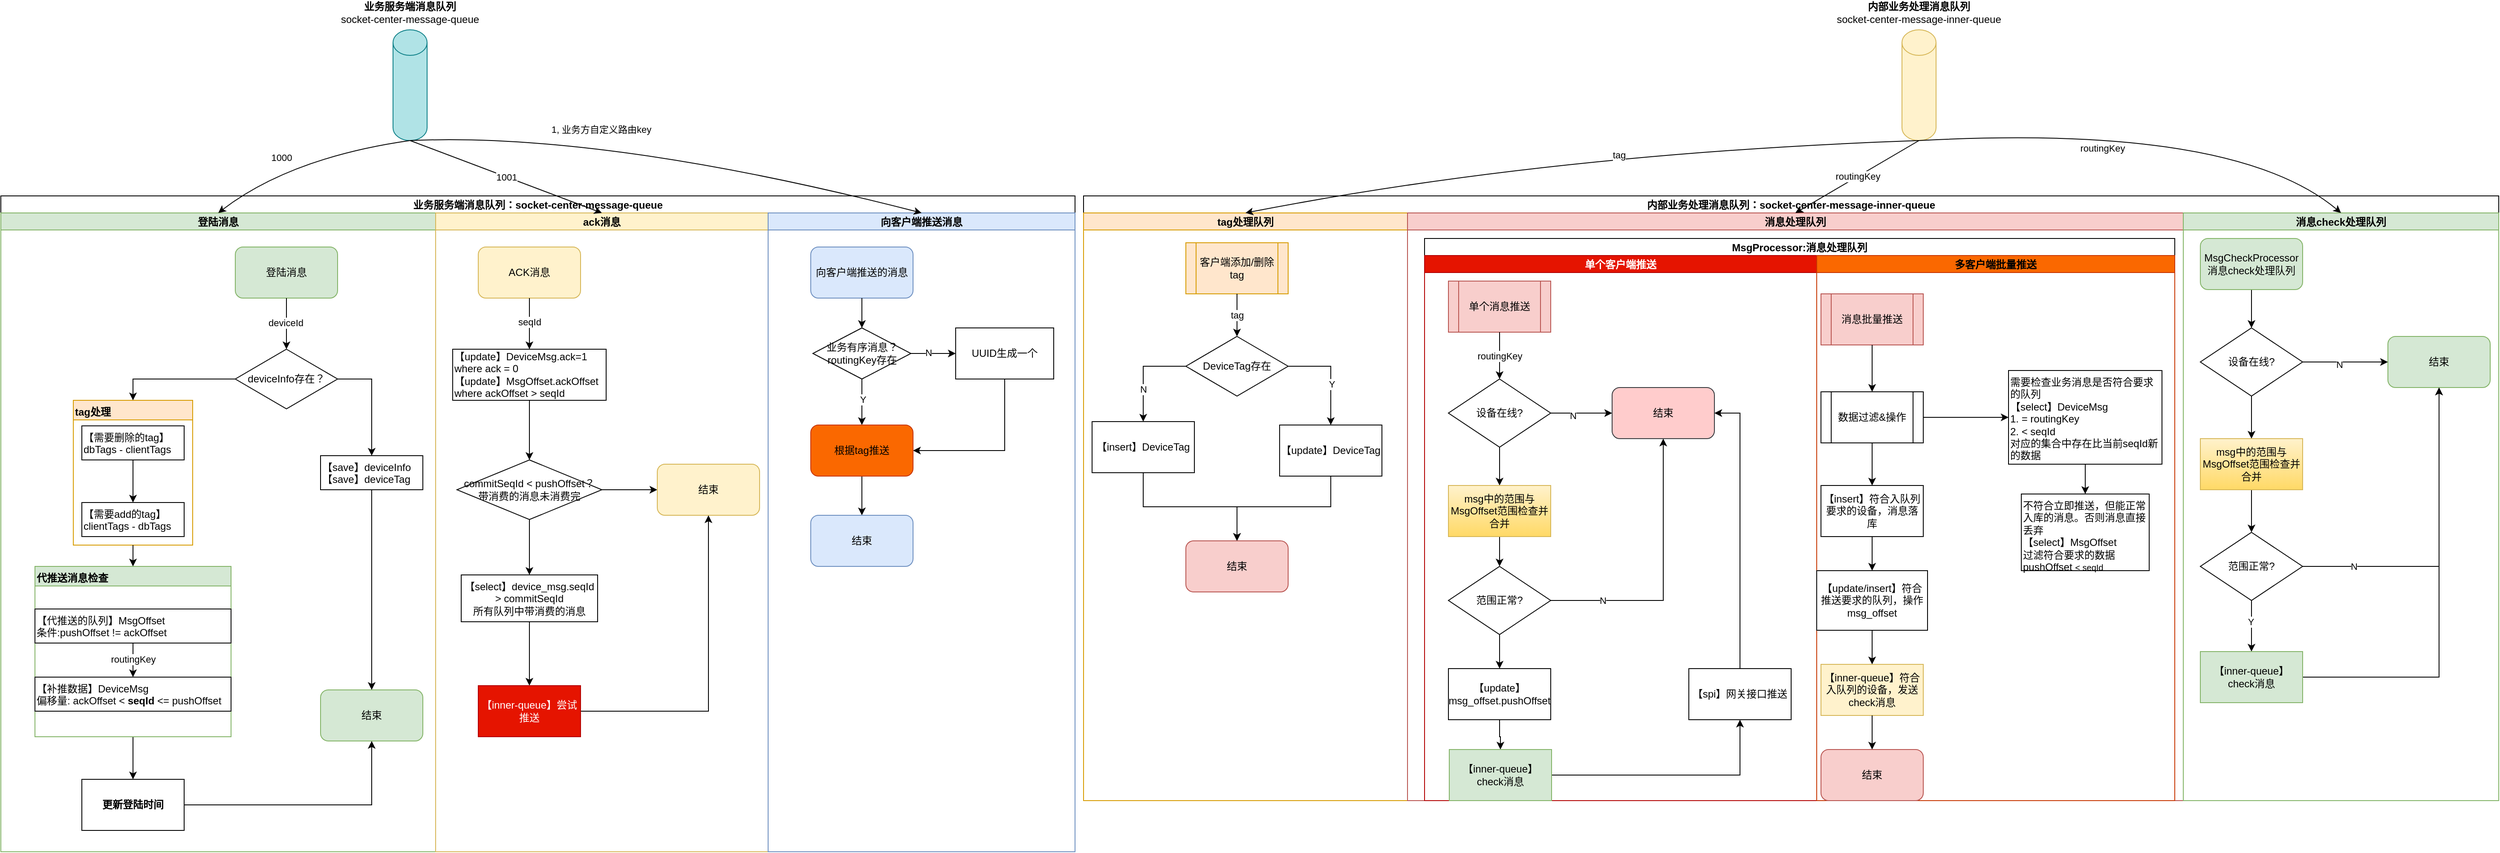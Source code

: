 <mxfile version="14.8.3" type="github">
  <diagram id="7w6xEFenMqmiEfSMvMpZ" name="第 1 页">
    <mxGraphModel dx="1940" dy="662" grid="1" gridSize="10" guides="1" tooltips="1" connect="1" arrows="1" fold="1" page="1" pageScale="1" pageWidth="827" pageHeight="1169" math="0" shadow="0">
      <root>
        <mxCell id="0" />
        <mxCell id="1" parent="0" />
        <mxCell id="EohFfbry857YQSvMEl9U-1" value="" style="shape=cylinder3;whiteSpace=wrap;html=1;boundedLbl=1;backgroundOutline=1;size=15;fillColor=#b0e3e6;strokeColor=#0e8088;" parent="1" vertex="1">
          <mxGeometry x="-360" y="60" width="40" height="130" as="geometry" />
        </mxCell>
        <mxCell id="EohFfbry857YQSvMEl9U-2" value="&lt;b&gt;业务服务端消息队列&lt;/b&gt;&lt;br&gt;socket-center-message-queue" style="text;html=1;strokeColor=none;fillColor=none;align=center;verticalAlign=middle;whiteSpace=wrap;rounded=0;" parent="1" vertex="1">
          <mxGeometry x="-425" y="30" width="170" height="20" as="geometry" />
        </mxCell>
        <mxCell id="EohFfbry857YQSvMEl9U-5" value="" style="shape=cylinder3;whiteSpace=wrap;html=1;boundedLbl=1;backgroundOutline=1;size=15;fillColor=#fff2cc;strokeColor=#d6b656;" parent="1" vertex="1">
          <mxGeometry x="1410" y="60" width="40" height="130" as="geometry" />
        </mxCell>
        <mxCell id="EohFfbry857YQSvMEl9U-6" value="&lt;b&gt;内部业务处理消息队列&lt;/b&gt;&lt;br&gt;socket-center-message-inner-queue" style="text;html=1;strokeColor=none;fillColor=none;align=center;verticalAlign=middle;whiteSpace=wrap;rounded=0;" parent="1" vertex="1">
          <mxGeometry x="1330" y="30" width="200" height="20" as="geometry" />
        </mxCell>
        <mxCell id="EohFfbry857YQSvMEl9U-13" value="业务服务端消息队列：socket-center-message-queue" style="swimlane;childLayout=stackLayout;resizeParent=1;resizeParentMax=0;startSize=20;" parent="1" vertex="1">
          <mxGeometry x="-820" y="255" width="1260" height="770" as="geometry">
            <mxRectangle x="-820" y="255" width="270" height="20" as="alternateBounds" />
          </mxGeometry>
        </mxCell>
        <mxCell id="EohFfbry857YQSvMEl9U-14" value="登陆消息" style="swimlane;startSize=20;fillColor=#d5e8d4;strokeColor=#82b366;" parent="EohFfbry857YQSvMEl9U-13" vertex="1">
          <mxGeometry y="20" width="510" height="750" as="geometry">
            <mxRectangle y="20" width="30" height="850" as="alternateBounds" />
          </mxGeometry>
        </mxCell>
        <mxCell id="EohFfbry857YQSvMEl9U-7" value="登陆消息" style="rounded=1;whiteSpace=wrap;html=1;fillColor=#d5e8d4;strokeColor=#82b366;" parent="EohFfbry857YQSvMEl9U-14" vertex="1">
          <mxGeometry x="275" y="40" width="120" height="60" as="geometry" />
        </mxCell>
        <mxCell id="EohFfbry857YQSvMEl9U-23" value="deviceInfo存在？" style="rhombus;whiteSpace=wrap;html=1;" parent="EohFfbry857YQSvMEl9U-14" vertex="1">
          <mxGeometry x="275" y="160" width="120" height="70" as="geometry" />
        </mxCell>
        <mxCell id="EohFfbry857YQSvMEl9U-24" style="edgeStyle=orthogonalEdgeStyle;rounded=0;orthogonalLoop=1;jettySize=auto;html=1;" parent="EohFfbry857YQSvMEl9U-14" source="EohFfbry857YQSvMEl9U-7" target="EohFfbry857YQSvMEl9U-23" edge="1">
          <mxGeometry relative="1" as="geometry" />
        </mxCell>
        <mxCell id="EohFfbry857YQSvMEl9U-25" value="deviceId" style="edgeLabel;html=1;align=center;verticalAlign=middle;resizable=0;points=[];" parent="EohFfbry857YQSvMEl9U-24" vertex="1" connectable="0">
          <mxGeometry x="-0.033" y="-1" relative="1" as="geometry">
            <mxPoint as="offset" />
          </mxGeometry>
        </mxCell>
        <mxCell id="EohFfbry857YQSvMEl9U-27" value="&lt;div style=&quot;&quot;&gt;&lt;span&gt;【save】deviceInfo&lt;/span&gt;&lt;/div&gt;&lt;span&gt;&lt;div style=&quot;&quot;&gt;&lt;span&gt;【save】deviceTag&lt;/span&gt;&lt;/div&gt;&lt;/span&gt;" style="rounded=0;whiteSpace=wrap;html=1;verticalAlign=top;align=left;" parent="EohFfbry857YQSvMEl9U-14" vertex="1">
          <mxGeometry x="375" y="285" width="120" height="40" as="geometry" />
        </mxCell>
        <mxCell id="EohFfbry857YQSvMEl9U-28" style="edgeStyle=orthogonalEdgeStyle;rounded=0;orthogonalLoop=1;jettySize=auto;html=1;exitX=1;exitY=0.5;exitDx=0;exitDy=0;" parent="EohFfbry857YQSvMEl9U-14" source="EohFfbry857YQSvMEl9U-23" target="EohFfbry857YQSvMEl9U-27" edge="1">
          <mxGeometry relative="1" as="geometry" />
        </mxCell>
        <mxCell id="EohFfbry857YQSvMEl9U-34" value="tag处理" style="swimlane;align=left;verticalAlign=top;fillColor=#ffe6cc;strokeColor=#d79b00;" parent="EohFfbry857YQSvMEl9U-14" vertex="1">
          <mxGeometry x="85" y="220" width="140" height="170" as="geometry">
            <mxRectangle x="85" y="260" width="70" height="23" as="alternateBounds" />
          </mxGeometry>
        </mxCell>
        <mxCell id="EohFfbry857YQSvMEl9U-29" value="【需要删除的tag】dbTags - clientTags" style="rounded=0;whiteSpace=wrap;html=1;align=left;verticalAlign=top;" parent="EohFfbry857YQSvMEl9U-34" vertex="1">
          <mxGeometry x="10" y="30" width="120" height="40" as="geometry" />
        </mxCell>
        <mxCell id="EohFfbry857YQSvMEl9U-30" value="【需要add的tag】clientTags - dbTags" style="rounded=0;whiteSpace=wrap;html=1;align=left;verticalAlign=top;" parent="EohFfbry857YQSvMEl9U-34" vertex="1">
          <mxGeometry x="10" y="120" width="120" height="40" as="geometry" />
        </mxCell>
        <mxCell id="EohFfbry857YQSvMEl9U-33" style="edgeStyle=orthogonalEdgeStyle;rounded=0;orthogonalLoop=1;jettySize=auto;html=1;" parent="EohFfbry857YQSvMEl9U-34" source="EohFfbry857YQSvMEl9U-29" target="EohFfbry857YQSvMEl9U-30" edge="1">
          <mxGeometry relative="1" as="geometry" />
        </mxCell>
        <mxCell id="EohFfbry857YQSvMEl9U-35" style="edgeStyle=orthogonalEdgeStyle;rounded=0;orthogonalLoop=1;jettySize=auto;html=1;entryX=0.5;entryY=0;entryDx=0;entryDy=0;exitX=0;exitY=0.5;exitDx=0;exitDy=0;" parent="EohFfbry857YQSvMEl9U-14" source="EohFfbry857YQSvMEl9U-23" target="EohFfbry857YQSvMEl9U-34" edge="1">
          <mxGeometry relative="1" as="geometry" />
        </mxCell>
        <mxCell id="iMkB06L4qrf0kSZZPwwf-2" value="" style="edgeStyle=orthogonalEdgeStyle;rounded=0;orthogonalLoop=1;jettySize=auto;html=1;" edge="1" parent="EohFfbry857YQSvMEl9U-14" source="EohFfbry857YQSvMEl9U-36" target="iMkB06L4qrf0kSZZPwwf-1">
          <mxGeometry relative="1" as="geometry" />
        </mxCell>
        <mxCell id="EohFfbry857YQSvMEl9U-36" value="代推送消息检查" style="swimlane;align=left;verticalAlign=top;fillColor=#d5e8d4;strokeColor=#82b366;" parent="EohFfbry857YQSvMEl9U-14" vertex="1">
          <mxGeometry x="40" y="415" width="230" height="200" as="geometry">
            <mxRectangle x="40" y="490" width="120" height="23" as="alternateBounds" />
          </mxGeometry>
        </mxCell>
        <mxCell id="EohFfbry857YQSvMEl9U-39" style="edgeStyle=orthogonalEdgeStyle;rounded=0;orthogonalLoop=1;jettySize=auto;html=1;" parent="EohFfbry857YQSvMEl9U-36" source="EohFfbry857YQSvMEl9U-37" target="EohFfbry857YQSvMEl9U-38" edge="1">
          <mxGeometry relative="1" as="geometry" />
        </mxCell>
        <mxCell id="EohFfbry857YQSvMEl9U-45" value="routingKey" style="edgeLabel;html=1;align=center;verticalAlign=middle;resizable=0;points=[];" parent="EohFfbry857YQSvMEl9U-39" vertex="1" connectable="0">
          <mxGeometry x="-0.05" relative="1" as="geometry">
            <mxPoint as="offset" />
          </mxGeometry>
        </mxCell>
        <mxCell id="EohFfbry857YQSvMEl9U-37" value="【代推送的队列】MsgOffset&lt;br&gt;条件:pushOffset !=&amp;nbsp;ackOffset" style="rounded=0;whiteSpace=wrap;html=1;align=left;verticalAlign=top;" parent="EohFfbry857YQSvMEl9U-36" vertex="1">
          <mxGeometry y="50" width="230" height="40" as="geometry" />
        </mxCell>
        <mxCell id="EohFfbry857YQSvMEl9U-38" value="【补推数据】DeviceMsg&lt;br&gt;偏移量: ackOffset &amp;lt; &lt;b&gt;seqId&lt;/b&gt; &amp;lt;= pushOffset" style="rounded=0;whiteSpace=wrap;html=1;align=left;verticalAlign=top;" parent="EohFfbry857YQSvMEl9U-36" vertex="1">
          <mxGeometry y="130" width="230" height="40" as="geometry" />
        </mxCell>
        <mxCell id="EohFfbry857YQSvMEl9U-47" style="edgeStyle=orthogonalEdgeStyle;rounded=0;orthogonalLoop=1;jettySize=auto;html=1;" parent="EohFfbry857YQSvMEl9U-14" source="EohFfbry857YQSvMEl9U-34" target="EohFfbry857YQSvMEl9U-36" edge="1">
          <mxGeometry relative="1" as="geometry" />
        </mxCell>
        <mxCell id="EohFfbry857YQSvMEl9U-41" value="结束" style="rounded=1;whiteSpace=wrap;html=1;align=center;verticalAlign=middle;fillColor=#d5e8d4;strokeColor=#82b366;" parent="EohFfbry857YQSvMEl9U-14" vertex="1">
          <mxGeometry x="375" y="560" width="120" height="60" as="geometry" />
        </mxCell>
        <mxCell id="EohFfbry857YQSvMEl9U-43" style="edgeStyle=orthogonalEdgeStyle;rounded=0;orthogonalLoop=1;jettySize=auto;html=1;" parent="EohFfbry857YQSvMEl9U-14" source="EohFfbry857YQSvMEl9U-27" target="EohFfbry857YQSvMEl9U-41" edge="1">
          <mxGeometry relative="1" as="geometry" />
        </mxCell>
        <mxCell id="iMkB06L4qrf0kSZZPwwf-3" style="edgeStyle=orthogonalEdgeStyle;rounded=0;orthogonalLoop=1;jettySize=auto;html=1;entryX=0.5;entryY=1;entryDx=0;entryDy=0;" edge="1" parent="EohFfbry857YQSvMEl9U-14" source="iMkB06L4qrf0kSZZPwwf-1" target="EohFfbry857YQSvMEl9U-41">
          <mxGeometry relative="1" as="geometry" />
        </mxCell>
        <mxCell id="iMkB06L4qrf0kSZZPwwf-1" value="更新登陆时间" style="whiteSpace=wrap;html=1;fontStyle=1;align=center;verticalAlign=middle;startSize=23;" vertex="1" parent="EohFfbry857YQSvMEl9U-14">
          <mxGeometry x="95" y="665" width="120" height="60" as="geometry" />
        </mxCell>
        <mxCell id="EohFfbry857YQSvMEl9U-15" value="ack消息" style="swimlane;startSize=20;fillColor=#fff2cc;strokeColor=#d6b656;" parent="EohFfbry857YQSvMEl9U-13" vertex="1">
          <mxGeometry x="510" y="20" width="390" height="750" as="geometry">
            <mxRectangle x="540" y="20" width="30" height="850" as="alternateBounds" />
          </mxGeometry>
        </mxCell>
        <mxCell id="EohFfbry857YQSvMEl9U-8" value="ACK消息" style="rounded=1;whiteSpace=wrap;html=1;fillColor=#fff2cc;strokeColor=#d6b656;" parent="EohFfbry857YQSvMEl9U-15" vertex="1">
          <mxGeometry x="50" y="40" width="120" height="60" as="geometry" />
        </mxCell>
        <mxCell id="iMkB06L4qrf0kSZZPwwf-27" value="" style="edgeStyle=orthogonalEdgeStyle;rounded=0;orthogonalLoop=1;jettySize=auto;html=1;" edge="1" parent="EohFfbry857YQSvMEl9U-15" source="EohFfbry857YQSvMEl9U-48" target="iMkB06L4qrf0kSZZPwwf-26">
          <mxGeometry relative="1" as="geometry" />
        </mxCell>
        <mxCell id="EohFfbry857YQSvMEl9U-48" value="【update】DeviceMsg.ack=1 where ack = 0&lt;br&gt;【update】MsgOffset.ackOffset where ackOffset &amp;gt; seqId" style="rounded=0;whiteSpace=wrap;html=1;align=left;verticalAlign=middle;" parent="EohFfbry857YQSvMEl9U-15" vertex="1">
          <mxGeometry x="20" y="160" width="180" height="60" as="geometry" />
        </mxCell>
        <mxCell id="EohFfbry857YQSvMEl9U-49" style="edgeStyle=orthogonalEdgeStyle;rounded=0;orthogonalLoop=1;jettySize=auto;html=1;" parent="EohFfbry857YQSvMEl9U-15" source="EohFfbry857YQSvMEl9U-8" target="EohFfbry857YQSvMEl9U-48" edge="1">
          <mxGeometry relative="1" as="geometry" />
        </mxCell>
        <mxCell id="EohFfbry857YQSvMEl9U-50" value="seqId" style="edgeLabel;html=1;align=center;verticalAlign=middle;resizable=0;points=[];" parent="EohFfbry857YQSvMEl9U-49" vertex="1" connectable="0">
          <mxGeometry x="-0.067" relative="1" as="geometry">
            <mxPoint as="offset" />
          </mxGeometry>
        </mxCell>
        <mxCell id="iMkB06L4qrf0kSZZPwwf-30" style="edgeStyle=orthogonalEdgeStyle;rounded=0;orthogonalLoop=1;jettySize=auto;html=1;entryX=0;entryY=0.5;entryDx=0;entryDy=0;" edge="1" parent="EohFfbry857YQSvMEl9U-15" source="iMkB06L4qrf0kSZZPwwf-26" target="iMkB06L4qrf0kSZZPwwf-29">
          <mxGeometry relative="1" as="geometry" />
        </mxCell>
        <mxCell id="iMkB06L4qrf0kSZZPwwf-32" value="" style="edgeStyle=orthogonalEdgeStyle;rounded=0;orthogonalLoop=1;jettySize=auto;html=1;" edge="1" parent="EohFfbry857YQSvMEl9U-15" source="iMkB06L4qrf0kSZZPwwf-26" target="iMkB06L4qrf0kSZZPwwf-31">
          <mxGeometry relative="1" as="geometry" />
        </mxCell>
        <mxCell id="iMkB06L4qrf0kSZZPwwf-26" value="commitSeqId &amp;lt;&amp;nbsp;pushOffset？&lt;br&gt;带消费的消息未消费完" style="rhombus;whiteSpace=wrap;html=1;rounded=0;align=center;" vertex="1" parent="EohFfbry857YQSvMEl9U-15">
          <mxGeometry x="25" y="290" width="170" height="70" as="geometry" />
        </mxCell>
        <mxCell id="iMkB06L4qrf0kSZZPwwf-29" value="结束" style="rounded=1;whiteSpace=wrap;html=1;align=center;verticalAlign=middle;fillColor=#fff2cc;strokeColor=#d6b656;" vertex="1" parent="EohFfbry857YQSvMEl9U-15">
          <mxGeometry x="260" y="295" width="120" height="60" as="geometry" />
        </mxCell>
        <mxCell id="iMkB06L4qrf0kSZZPwwf-34" style="edgeStyle=orthogonalEdgeStyle;rounded=0;orthogonalLoop=1;jettySize=auto;html=1;entryX=0.5;entryY=0;entryDx=0;entryDy=0;" edge="1" parent="EohFfbry857YQSvMEl9U-15" source="iMkB06L4qrf0kSZZPwwf-31" target="iMkB06L4qrf0kSZZPwwf-33">
          <mxGeometry relative="1" as="geometry" />
        </mxCell>
        <mxCell id="iMkB06L4qrf0kSZZPwwf-31" value="【select】device_msg.seqId &amp;gt; commitSeqId&lt;br&gt;所有队列中带消费的消息" style="whiteSpace=wrap;html=1;rounded=0;" vertex="1" parent="EohFfbry857YQSvMEl9U-15">
          <mxGeometry x="30" y="425" width="160" height="55" as="geometry" />
        </mxCell>
        <mxCell id="iMkB06L4qrf0kSZZPwwf-35" style="edgeStyle=orthogonalEdgeStyle;rounded=0;orthogonalLoop=1;jettySize=auto;html=1;entryX=0.5;entryY=1;entryDx=0;entryDy=0;" edge="1" parent="EohFfbry857YQSvMEl9U-15" source="iMkB06L4qrf0kSZZPwwf-33" target="iMkB06L4qrf0kSZZPwwf-29">
          <mxGeometry relative="1" as="geometry" />
        </mxCell>
        <mxCell id="iMkB06L4qrf0kSZZPwwf-33" value="【inner-queue】尝试推送" style="rounded=0;whiteSpace=wrap;html=1;align=center;verticalAlign=middle;fillColor=#e51400;strokeColor=#B20000;fontColor=#ffffff;" vertex="1" parent="EohFfbry857YQSvMEl9U-15">
          <mxGeometry x="50" y="555" width="120" height="60" as="geometry" />
        </mxCell>
        <mxCell id="iMkB06L4qrf0kSZZPwwf-6" value="向客户端推送消息" style="swimlane;startSize=20;fillColor=#dae8fc;strokeColor=#6c8ebf;" vertex="1" parent="EohFfbry857YQSvMEl9U-13">
          <mxGeometry x="900" y="20" width="360" height="750" as="geometry">
            <mxRectangle x="540" y="20" width="30" height="850" as="alternateBounds" />
          </mxGeometry>
        </mxCell>
        <mxCell id="EohFfbry857YQSvMEl9U-9" value="向客户端推送的消息" style="rounded=1;whiteSpace=wrap;html=1;fillColor=#dae8fc;strokeColor=#6c8ebf;" parent="iMkB06L4qrf0kSZZPwwf-6" vertex="1">
          <mxGeometry x="50" y="40" width="120" height="60" as="geometry" />
        </mxCell>
        <mxCell id="iMkB06L4qrf0kSZZPwwf-21" style="edgeStyle=orthogonalEdgeStyle;rounded=0;orthogonalLoop=1;jettySize=auto;html=1;" edge="1" parent="iMkB06L4qrf0kSZZPwwf-6" source="EohFfbry857YQSvMEl9U-66" target="EohFfbry857YQSvMEl9U-72">
          <mxGeometry relative="1" as="geometry" />
        </mxCell>
        <mxCell id="iMkB06L4qrf0kSZZPwwf-22" value="N" style="edgeLabel;html=1;align=center;verticalAlign=middle;resizable=0;points=[];" vertex="1" connectable="0" parent="iMkB06L4qrf0kSZZPwwf-21">
          <mxGeometry x="-0.21" y="1" relative="1" as="geometry">
            <mxPoint as="offset" />
          </mxGeometry>
        </mxCell>
        <mxCell id="iMkB06L4qrf0kSZZPwwf-24" style="edgeStyle=orthogonalEdgeStyle;rounded=0;orthogonalLoop=1;jettySize=auto;html=1;entryX=0.5;entryY=0;entryDx=0;entryDy=0;" edge="1" parent="iMkB06L4qrf0kSZZPwwf-6" source="EohFfbry857YQSvMEl9U-66" target="EohFfbry857YQSvMEl9U-144">
          <mxGeometry relative="1" as="geometry" />
        </mxCell>
        <mxCell id="iMkB06L4qrf0kSZZPwwf-25" value="Y" style="edgeLabel;html=1;align=center;verticalAlign=middle;resizable=0;points=[];" vertex="1" connectable="0" parent="iMkB06L4qrf0kSZZPwwf-24">
          <mxGeometry x="-0.137" y="1" relative="1" as="geometry">
            <mxPoint as="offset" />
          </mxGeometry>
        </mxCell>
        <mxCell id="EohFfbry857YQSvMEl9U-66" value="业务有序消息？&lt;br&gt;routingKey存在" style="rhombus;whiteSpace=wrap;html=1;align=center;verticalAlign=middle;" parent="iMkB06L4qrf0kSZZPwwf-6" vertex="1">
          <mxGeometry x="52.5" y="135" width="115" height="60" as="geometry" />
        </mxCell>
        <mxCell id="EohFfbry857YQSvMEl9U-67" style="edgeStyle=orthogonalEdgeStyle;rounded=0;orthogonalLoop=1;jettySize=auto;html=1;" parent="iMkB06L4qrf0kSZZPwwf-6" source="EohFfbry857YQSvMEl9U-9" target="EohFfbry857YQSvMEl9U-66" edge="1">
          <mxGeometry relative="1" as="geometry" />
        </mxCell>
        <mxCell id="iMkB06L4qrf0kSZZPwwf-23" style="edgeStyle=orthogonalEdgeStyle;rounded=0;orthogonalLoop=1;jettySize=auto;html=1;entryX=1;entryY=0.5;entryDx=0;entryDy=0;exitX=0.5;exitY=1;exitDx=0;exitDy=0;" edge="1" parent="iMkB06L4qrf0kSZZPwwf-6" source="EohFfbry857YQSvMEl9U-72" target="EohFfbry857YQSvMEl9U-144">
          <mxGeometry relative="1" as="geometry" />
        </mxCell>
        <mxCell id="EohFfbry857YQSvMEl9U-72" value="UUID生成一个" style="rounded=0;whiteSpace=wrap;html=1;align=center;verticalAlign=middle;" parent="iMkB06L4qrf0kSZZPwwf-6" vertex="1">
          <mxGeometry x="220" y="135" width="115" height="60" as="geometry" />
        </mxCell>
        <mxCell id="iMkB06L4qrf0kSZZPwwf-37" style="edgeStyle=orthogonalEdgeStyle;rounded=0;orthogonalLoop=1;jettySize=auto;html=1;" edge="1" parent="iMkB06L4qrf0kSZZPwwf-6" source="EohFfbry857YQSvMEl9U-144" target="iMkB06L4qrf0kSZZPwwf-36">
          <mxGeometry relative="1" as="geometry" />
        </mxCell>
        <mxCell id="EohFfbry857YQSvMEl9U-144" value="根据tag推送" style="rounded=1;whiteSpace=wrap;html=1;align=center;verticalAlign=middle;fillColor=#fa6800;strokeColor=#C73500;fontColor=#000000;" parent="iMkB06L4qrf0kSZZPwwf-6" vertex="1">
          <mxGeometry x="50" y="249" width="120" height="60" as="geometry" />
        </mxCell>
        <mxCell id="iMkB06L4qrf0kSZZPwwf-36" value="结束" style="rounded=1;whiteSpace=wrap;html=1;fillColor=#dae8fc;strokeColor=#6c8ebf;" vertex="1" parent="iMkB06L4qrf0kSZZPwwf-6">
          <mxGeometry x="50" y="355" width="120" height="60" as="geometry" />
        </mxCell>
        <mxCell id="EohFfbry857YQSvMEl9U-18" value="" style="curved=1;endArrow=classic;html=1;exitX=0.5;exitY=1;exitDx=0;exitDy=0;exitPerimeter=0;entryX=0.5;entryY=0;entryDx=0;entryDy=0;" parent="1" source="EohFfbry857YQSvMEl9U-1" target="EohFfbry857YQSvMEl9U-14" edge="1">
          <mxGeometry width="50" height="50" relative="1" as="geometry">
            <mxPoint x="-465" y="175" as="sourcePoint" />
            <mxPoint x="-425" y="185" as="targetPoint" />
            <Array as="points">
              <mxPoint x="-480" y="210" />
            </Array>
          </mxGeometry>
        </mxCell>
        <mxCell id="EohFfbry857YQSvMEl9U-20" value="1000" style="edgeLabel;html=1;align=center;verticalAlign=middle;resizable=0;points=[];" parent="EohFfbry857YQSvMEl9U-18" vertex="1" connectable="0">
          <mxGeometry x="0.207" y="-7" relative="1" as="geometry">
            <mxPoint as="offset" />
          </mxGeometry>
        </mxCell>
        <mxCell id="EohFfbry857YQSvMEl9U-79" value="" style="curved=1;endArrow=classic;html=1;entryX=0.5;entryY=0;entryDx=0;entryDy=0;" parent="1" target="iMkB06L4qrf0kSZZPwwf-6" edge="1">
          <mxGeometry width="50" height="50" relative="1" as="geometry">
            <mxPoint x="-340" y="190" as="sourcePoint" />
            <mxPoint x="93.5" y="315" as="targetPoint" />
            <Array as="points">
              <mxPoint x="-110" y="180" />
            </Array>
          </mxGeometry>
        </mxCell>
        <mxCell id="EohFfbry857YQSvMEl9U-215" value="1, 业务方自定义路由key" style="edgeLabel;html=1;align=center;verticalAlign=middle;resizable=0;points=[];" parent="EohFfbry857YQSvMEl9U-79" vertex="1" connectable="0">
          <mxGeometry x="-0.268" y="4" relative="1" as="geometry">
            <mxPoint as="offset" />
          </mxGeometry>
        </mxCell>
        <mxCell id="EohFfbry857YQSvMEl9U-80" value="内部业务处理消息队列：socket-center-message-inner-queue" style="swimlane;childLayout=stackLayout;resizeParent=1;resizeParentMax=0;startSize=20;align=center;verticalAlign=middle;" parent="1" vertex="1">
          <mxGeometry x="450" y="255" width="1660" height="710" as="geometry">
            <mxRectangle x="430" y="255" width="370" height="20" as="alternateBounds" />
          </mxGeometry>
        </mxCell>
        <mxCell id="EohFfbry857YQSvMEl9U-81" value="tag处理队列" style="swimlane;startSize=20;fillColor=#ffe6cc;strokeColor=#d79b00;" parent="EohFfbry857YQSvMEl9U-80" vertex="1">
          <mxGeometry y="20" width="380" height="690" as="geometry">
            <mxRectangle y="20" width="30" height="460" as="alternateBounds" />
          </mxGeometry>
        </mxCell>
        <mxCell id="EohFfbry857YQSvMEl9U-164" value="&lt;span&gt;客户端添加/删除tag&lt;/span&gt;" style="shape=process;whiteSpace=wrap;html=1;backgroundOutline=1;align=center;verticalAlign=middle;fillColor=#ffe6cc;strokeColor=#d79b00;" parent="EohFfbry857YQSvMEl9U-81" vertex="1">
          <mxGeometry x="120" y="35" width="120" height="60" as="geometry" />
        </mxCell>
        <mxCell id="EohFfbry857YQSvMEl9U-167" value="tag" style="edgeStyle=orthogonalEdgeStyle;rounded=0;orthogonalLoop=1;jettySize=auto;html=1;" parent="EohFfbry857YQSvMEl9U-81" source="EohFfbry857YQSvMEl9U-164" target="EohFfbry857YQSvMEl9U-94" edge="1">
          <mxGeometry relative="1" as="geometry" />
        </mxCell>
        <mxCell id="EohFfbry857YQSvMEl9U-94" value="DeviceTag存在" style="rhombus;whiteSpace=wrap;html=1;align=center;verticalAlign=middle;" parent="EohFfbry857YQSvMEl9U-81" vertex="1">
          <mxGeometry x="120" y="145" width="120" height="70" as="geometry" />
        </mxCell>
        <mxCell id="EohFfbry857YQSvMEl9U-221" style="edgeStyle=orthogonalEdgeStyle;rounded=0;orthogonalLoop=1;jettySize=auto;html=1;exitX=1;exitY=0.5;exitDx=0;exitDy=0;" parent="EohFfbry857YQSvMEl9U-81" source="EohFfbry857YQSvMEl9U-94" target="EohFfbry857YQSvMEl9U-99" edge="1">
          <mxGeometry relative="1" as="geometry" />
        </mxCell>
        <mxCell id="EohFfbry857YQSvMEl9U-223" value="Y" style="edgeLabel;html=1;align=center;verticalAlign=middle;resizable=0;points=[];" parent="EohFfbry857YQSvMEl9U-221" vertex="1" connectable="0">
          <mxGeometry x="0.196" y="1" relative="1" as="geometry">
            <mxPoint as="offset" />
          </mxGeometry>
        </mxCell>
        <mxCell id="EohFfbry857YQSvMEl9U-99" value="【update】DeviceTag" style="rounded=0;whiteSpace=wrap;html=1;align=center;verticalAlign=middle;" parent="EohFfbry857YQSvMEl9U-81" vertex="1">
          <mxGeometry x="230" y="249" width="120" height="60" as="geometry" />
        </mxCell>
        <mxCell id="EohFfbry857YQSvMEl9U-117" style="edgeStyle=orthogonalEdgeStyle;rounded=0;orthogonalLoop=1;jettySize=auto;html=1;entryX=0.5;entryY=0;entryDx=0;entryDy=0;exitX=0.5;exitY=1;exitDx=0;exitDy=0;" parent="EohFfbry857YQSvMEl9U-81" source="EohFfbry857YQSvMEl9U-99" target="EohFfbry857YQSvMEl9U-116" edge="1">
          <mxGeometry relative="1" as="geometry">
            <Array as="points">
              <mxPoint x="290" y="345" />
              <mxPoint x="180" y="345" />
            </Array>
          </mxGeometry>
        </mxCell>
        <mxCell id="EohFfbry857YQSvMEl9U-116" value="结束" style="rounded=1;whiteSpace=wrap;html=1;align=center;verticalAlign=middle;fillColor=#f8cecc;strokeColor=#b85450;" parent="EohFfbry857YQSvMEl9U-81" vertex="1">
          <mxGeometry x="120" y="385" width="120" height="60" as="geometry" />
        </mxCell>
        <mxCell id="EohFfbry857YQSvMEl9U-97" value="【insert】DeviceTag" style="rounded=0;whiteSpace=wrap;html=1;align=center;verticalAlign=middle;" parent="EohFfbry857YQSvMEl9U-81" vertex="1">
          <mxGeometry x="10" y="245" width="120" height="60" as="geometry" />
        </mxCell>
        <mxCell id="EohFfbry857YQSvMEl9U-122" style="edgeStyle=orthogonalEdgeStyle;rounded=0;orthogonalLoop=1;jettySize=auto;html=1;entryX=0.5;entryY=0;entryDx=0;entryDy=0;" parent="EohFfbry857YQSvMEl9U-81" source="EohFfbry857YQSvMEl9U-97" target="EohFfbry857YQSvMEl9U-116" edge="1">
          <mxGeometry relative="1" as="geometry" />
        </mxCell>
        <mxCell id="EohFfbry857YQSvMEl9U-220" style="edgeStyle=orthogonalEdgeStyle;rounded=0;orthogonalLoop=1;jettySize=auto;html=1;entryX=0.5;entryY=0;entryDx=0;entryDy=0;exitX=0;exitY=0.5;exitDx=0;exitDy=0;" parent="EohFfbry857YQSvMEl9U-81" source="EohFfbry857YQSvMEl9U-94" target="EohFfbry857YQSvMEl9U-97" edge="1">
          <mxGeometry relative="1" as="geometry" />
        </mxCell>
        <mxCell id="EohFfbry857YQSvMEl9U-222" value="N" style="edgeLabel;html=1;align=center;verticalAlign=middle;resizable=0;points=[];" parent="EohFfbry857YQSvMEl9U-220" vertex="1" connectable="0">
          <mxGeometry x="0.341" relative="1" as="geometry">
            <mxPoint as="offset" />
          </mxGeometry>
        </mxCell>
        <mxCell id="EohFfbry857YQSvMEl9U-82" value="消息处理队列" style="swimlane;startSize=20;fillColor=#f8cecc;strokeColor=#b85450;" parent="EohFfbry857YQSvMEl9U-80" vertex="1">
          <mxGeometry x="380" y="20" width="910" height="690" as="geometry">
            <mxRectangle x="580" y="20" width="30" height="1249" as="alternateBounds" />
          </mxGeometry>
        </mxCell>
        <mxCell id="EohFfbry857YQSvMEl9U-224" value="MsgProcessor:消息处理队列" style="swimlane;childLayout=stackLayout;resizeParent=1;resizeParentMax=0;startSize=20;align=center;verticalAlign=middle;" parent="EohFfbry857YQSvMEl9U-82" vertex="1">
          <mxGeometry x="20" y="30" width="880" height="660" as="geometry" />
        </mxCell>
        <mxCell id="EohFfbry857YQSvMEl9U-225" value="单个客户端推送" style="swimlane;startSize=20;fillColor=#e51400;strokeColor=#B20000;fontColor=#ffffff;" parent="EohFfbry857YQSvMEl9U-224" vertex="1">
          <mxGeometry y="20" width="460" height="640" as="geometry">
            <mxRectangle y="20" width="30" height="640" as="alternateBounds" />
          </mxGeometry>
        </mxCell>
        <mxCell id="EohFfbry857YQSvMEl9U-160" value="&lt;span&gt;单个消息推送&lt;/span&gt;" style="shape=process;whiteSpace=wrap;html=1;backgroundOutline=1;align=center;verticalAlign=middle;fillColor=#f8cecc;strokeColor=#b85450;" parent="EohFfbry857YQSvMEl9U-225" vertex="1">
          <mxGeometry x="28" y="30" width="120" height="60" as="geometry" />
        </mxCell>
        <mxCell id="iMkB06L4qrf0kSZZPwwf-40" style="edgeStyle=orthogonalEdgeStyle;rounded=0;orthogonalLoop=1;jettySize=auto;html=1;entryX=0;entryY=0.5;entryDx=0;entryDy=0;" edge="1" parent="EohFfbry857YQSvMEl9U-225" source="EohFfbry857YQSvMEl9U-125" target="iMkB06L4qrf0kSZZPwwf-39">
          <mxGeometry relative="1" as="geometry" />
        </mxCell>
        <mxCell id="iMkB06L4qrf0kSZZPwwf-47" value="N" style="edgeLabel;html=1;align=center;verticalAlign=middle;resizable=0;points=[];" vertex="1" connectable="0" parent="iMkB06L4qrf0kSZZPwwf-40">
          <mxGeometry x="-0.291" y="-3" relative="1" as="geometry">
            <mxPoint as="offset" />
          </mxGeometry>
        </mxCell>
        <mxCell id="iMkB06L4qrf0kSZZPwwf-42" style="edgeStyle=orthogonalEdgeStyle;rounded=0;orthogonalLoop=1;jettySize=auto;html=1;entryX=0.5;entryY=0;entryDx=0;entryDy=0;" edge="1" parent="EohFfbry857YQSvMEl9U-225" source="EohFfbry857YQSvMEl9U-125" target="iMkB06L4qrf0kSZZPwwf-41">
          <mxGeometry relative="1" as="geometry" />
        </mxCell>
        <mxCell id="EohFfbry857YQSvMEl9U-125" value="设备在线?" style="rhombus;whiteSpace=wrap;html=1;align=center;verticalAlign=middle;" parent="EohFfbry857YQSvMEl9U-225" vertex="1">
          <mxGeometry x="28" y="145" width="120" height="80" as="geometry" />
        </mxCell>
        <mxCell id="EohFfbry857YQSvMEl9U-163" value="routingKey" style="edgeStyle=orthogonalEdgeStyle;rounded=0;orthogonalLoop=1;jettySize=auto;html=1;entryX=0.5;entryY=0;entryDx=0;entryDy=0;" parent="EohFfbry857YQSvMEl9U-225" source="EohFfbry857YQSvMEl9U-160" target="EohFfbry857YQSvMEl9U-125" edge="1">
          <mxGeometry relative="1" as="geometry" />
        </mxCell>
        <mxCell id="iMkB06L4qrf0kSZZPwwf-39" value="结束" style="rounded=1;whiteSpace=wrap;html=1;align=center;verticalAlign=middle;fillColor=#ffcccc;strokeColor=#36393d;" vertex="1" parent="EohFfbry857YQSvMEl9U-225">
          <mxGeometry x="220" y="155" width="120" height="60" as="geometry" />
        </mxCell>
        <mxCell id="iMkB06L4qrf0kSZZPwwf-45" style="edgeStyle=orthogonalEdgeStyle;rounded=0;orthogonalLoop=1;jettySize=auto;html=1;" edge="1" parent="EohFfbry857YQSvMEl9U-225" source="iMkB06L4qrf0kSZZPwwf-41" target="iMkB06L4qrf0kSZZPwwf-44">
          <mxGeometry relative="1" as="geometry" />
        </mxCell>
        <mxCell id="iMkB06L4qrf0kSZZPwwf-41" value="msg中的范围与MsgOffset范围检查并合并" style="rounded=0;whiteSpace=wrap;html=1;align=center;verticalAlign=middle;gradientColor=#ffd966;fillColor=#fff2cc;strokeColor=#d6b656;" vertex="1" parent="EohFfbry857YQSvMEl9U-225">
          <mxGeometry x="28" y="270" width="120" height="60" as="geometry" />
        </mxCell>
        <mxCell id="iMkB06L4qrf0kSZZPwwf-46" style="edgeStyle=orthogonalEdgeStyle;rounded=0;orthogonalLoop=1;jettySize=auto;html=1;entryX=0.5;entryY=1;entryDx=0;entryDy=0;" edge="1" parent="EohFfbry857YQSvMEl9U-225" source="iMkB06L4qrf0kSZZPwwf-44" target="iMkB06L4qrf0kSZZPwwf-39">
          <mxGeometry relative="1" as="geometry" />
        </mxCell>
        <mxCell id="iMkB06L4qrf0kSZZPwwf-48" value="N" style="edgeLabel;html=1;align=center;verticalAlign=middle;resizable=0;points=[];" vertex="1" connectable="0" parent="iMkB06L4qrf0kSZZPwwf-46">
          <mxGeometry x="-0.622" relative="1" as="geometry">
            <mxPoint as="offset" />
          </mxGeometry>
        </mxCell>
        <mxCell id="iMkB06L4qrf0kSZZPwwf-50" style="edgeStyle=orthogonalEdgeStyle;rounded=0;orthogonalLoop=1;jettySize=auto;html=1;" edge="1" parent="EohFfbry857YQSvMEl9U-225" source="iMkB06L4qrf0kSZZPwwf-44" target="iMkB06L4qrf0kSZZPwwf-49">
          <mxGeometry relative="1" as="geometry" />
        </mxCell>
        <mxCell id="iMkB06L4qrf0kSZZPwwf-44" value="范围正常?" style="rhombus;whiteSpace=wrap;html=1;align=center;verticalAlign=middle;" vertex="1" parent="EohFfbry857YQSvMEl9U-225">
          <mxGeometry x="28" y="365" width="120" height="80" as="geometry" />
        </mxCell>
        <mxCell id="iMkB06L4qrf0kSZZPwwf-52" style="edgeStyle=orthogonalEdgeStyle;rounded=0;orthogonalLoop=1;jettySize=auto;html=1;" edge="1" parent="EohFfbry857YQSvMEl9U-225" source="iMkB06L4qrf0kSZZPwwf-49" target="iMkB06L4qrf0kSZZPwwf-51">
          <mxGeometry relative="1" as="geometry" />
        </mxCell>
        <mxCell id="iMkB06L4qrf0kSZZPwwf-49" value="【update】msg_offset.pushOffset" style="rounded=0;whiteSpace=wrap;html=1;align=center;verticalAlign=middle;" vertex="1" parent="EohFfbry857YQSvMEl9U-225">
          <mxGeometry x="28" y="485" width="120" height="60" as="geometry" />
        </mxCell>
        <mxCell id="iMkB06L4qrf0kSZZPwwf-54" style="edgeStyle=orthogonalEdgeStyle;rounded=0;orthogonalLoop=1;jettySize=auto;html=1;entryX=0.5;entryY=1;entryDx=0;entryDy=0;" edge="1" parent="EohFfbry857YQSvMEl9U-225" source="iMkB06L4qrf0kSZZPwwf-51" target="iMkB06L4qrf0kSZZPwwf-53">
          <mxGeometry relative="1" as="geometry" />
        </mxCell>
        <mxCell id="iMkB06L4qrf0kSZZPwwf-51" value="【inner-queue】check消息" style="rounded=0;whiteSpace=wrap;html=1;align=center;verticalAlign=middle;fillColor=#d5e8d4;strokeColor=#82b366;" vertex="1" parent="EohFfbry857YQSvMEl9U-225">
          <mxGeometry x="29" y="580" width="120" height="60" as="geometry" />
        </mxCell>
        <mxCell id="iMkB06L4qrf0kSZZPwwf-55" style="edgeStyle=orthogonalEdgeStyle;rounded=0;orthogonalLoop=1;jettySize=auto;html=1;entryX=1;entryY=0.5;entryDx=0;entryDy=0;" edge="1" parent="EohFfbry857YQSvMEl9U-225" source="iMkB06L4qrf0kSZZPwwf-53" target="iMkB06L4qrf0kSZZPwwf-39">
          <mxGeometry relative="1" as="geometry" />
        </mxCell>
        <mxCell id="iMkB06L4qrf0kSZZPwwf-53" value="【spi】网关接口推送" style="rounded=0;whiteSpace=wrap;html=1;align=center;verticalAlign=middle;" vertex="1" parent="EohFfbry857YQSvMEl9U-225">
          <mxGeometry x="310" y="485" width="120" height="60" as="geometry" />
        </mxCell>
        <mxCell id="EohFfbry857YQSvMEl9U-226" value="多客户端批量推送" style="swimlane;startSize=20;fillColor=#fa6800;strokeColor=#C73500;fontColor=#000000;" parent="EohFfbry857YQSvMEl9U-224" vertex="1">
          <mxGeometry x="460" y="20" width="420" height="640" as="geometry">
            <mxRectangle x="460" y="20" width="30" height="640" as="alternateBounds" />
          </mxGeometry>
        </mxCell>
        <mxCell id="EohFfbry857YQSvMEl9U-171" value="消息批量推送" style="shape=process;whiteSpace=wrap;html=1;backgroundOutline=1;align=center;verticalAlign=middle;fillColor=#f8cecc;strokeColor=#b85450;" parent="EohFfbry857YQSvMEl9U-226" vertex="1">
          <mxGeometry x="5" y="45" width="120" height="60" as="geometry" />
        </mxCell>
        <mxCell id="EohFfbry857YQSvMEl9U-173" value="需要检查业务消息是否符合要求的队列&lt;br&gt;【select】DeviceMsg&lt;br&gt;1. = routingKey&amp;nbsp;&lt;br&gt;&lt;div&gt;&lt;span&gt;2. &amp;lt; seqId&lt;/span&gt;&lt;/div&gt;&lt;div&gt;对应的集合中存在比当前seqId新的数据&lt;/div&gt;" style="whiteSpace=wrap;html=1;align=left;verticalAlign=top;" parent="EohFfbry857YQSvMEl9U-226" vertex="1">
          <mxGeometry x="225" y="135" width="180" height="110" as="geometry" />
        </mxCell>
        <mxCell id="EohFfbry857YQSvMEl9U-175" value="不符合立即推送，但能正常入库的消息。否则消息直接丢弃&lt;br&gt;【select】MsgOffset&lt;br&gt;过滤符合要求的数据&lt;br&gt;pushOffset &lt;span style=&quot;font-size: 10px&quot;&gt;&amp;lt; seqId&lt;/span&gt;" style="whiteSpace=wrap;html=1;align=left;verticalAlign=top;" parent="EohFfbry857YQSvMEl9U-226" vertex="1">
          <mxGeometry x="240" y="280" width="150" height="90" as="geometry" />
        </mxCell>
        <mxCell id="EohFfbry857YQSvMEl9U-193" style="edgeStyle=orthogonalEdgeStyle;rounded=0;orthogonalLoop=1;jettySize=auto;html=1;" parent="EohFfbry857YQSvMEl9U-226" source="EohFfbry857YQSvMEl9U-173" target="EohFfbry857YQSvMEl9U-175" edge="1">
          <mxGeometry relative="1" as="geometry" />
        </mxCell>
        <mxCell id="EohFfbry857YQSvMEl9U-192" style="edgeStyle=orthogonalEdgeStyle;rounded=0;orthogonalLoop=1;jettySize=auto;html=1;" parent="EohFfbry857YQSvMEl9U-226" source="EohFfbry857YQSvMEl9U-179" target="EohFfbry857YQSvMEl9U-173" edge="1">
          <mxGeometry relative="1" as="geometry" />
        </mxCell>
        <mxCell id="EohFfbry857YQSvMEl9U-179" value="&lt;span style=&quot;font-weight: normal&quot;&gt;数据过滤&amp;amp;操作&lt;/span&gt;" style="shape=process;whiteSpace=wrap;html=1;backgroundOutline=1;align=center;verticalAlign=middle;fontStyle=1" parent="EohFfbry857YQSvMEl9U-226" vertex="1">
          <mxGeometry x="5" y="160" width="120" height="60" as="geometry" />
        </mxCell>
        <mxCell id="EohFfbry857YQSvMEl9U-180" style="edgeStyle=orthogonalEdgeStyle;rounded=0;orthogonalLoop=1;jettySize=auto;html=1;" parent="EohFfbry857YQSvMEl9U-226" source="EohFfbry857YQSvMEl9U-171" target="EohFfbry857YQSvMEl9U-179" edge="1">
          <mxGeometry relative="1" as="geometry" />
        </mxCell>
        <mxCell id="EohFfbry857YQSvMEl9U-182" value="【insert】符合入队列要求的设备，消息落库" style="rounded=0;whiteSpace=wrap;html=1;align=center;verticalAlign=middle;" parent="EohFfbry857YQSvMEl9U-226" vertex="1">
          <mxGeometry x="5" y="270" width="120" height="60" as="geometry" />
        </mxCell>
        <mxCell id="EohFfbry857YQSvMEl9U-183" style="edgeStyle=orthogonalEdgeStyle;rounded=0;orthogonalLoop=1;jettySize=auto;html=1;" parent="EohFfbry857YQSvMEl9U-226" source="EohFfbry857YQSvMEl9U-179" target="EohFfbry857YQSvMEl9U-182" edge="1">
          <mxGeometry relative="1" as="geometry" />
        </mxCell>
        <mxCell id="EohFfbry857YQSvMEl9U-184" value="&lt;span&gt;【update/insert】符合推送要求的队列，操作msg_offset&lt;br&gt;&lt;/span&gt;" style="rounded=0;whiteSpace=wrap;html=1;align=center;verticalAlign=middle;" parent="EohFfbry857YQSvMEl9U-226" vertex="1">
          <mxGeometry y="370" width="130" height="70" as="geometry" />
        </mxCell>
        <mxCell id="EohFfbry857YQSvMEl9U-185" style="edgeStyle=orthogonalEdgeStyle;rounded=0;orthogonalLoop=1;jettySize=auto;html=1;" parent="EohFfbry857YQSvMEl9U-226" source="EohFfbry857YQSvMEl9U-182" target="EohFfbry857YQSvMEl9U-184" edge="1">
          <mxGeometry relative="1" as="geometry" />
        </mxCell>
        <mxCell id="EohFfbry857YQSvMEl9U-186" value="&lt;span&gt;【inner-queue】符合入队列的设备，发送check消息&lt;/span&gt;" style="whiteSpace=wrap;html=1;rounded=0;fillColor=#fff2cc;strokeColor=#d6b656;" parent="EohFfbry857YQSvMEl9U-226" vertex="1">
          <mxGeometry x="5" y="480" width="120" height="60" as="geometry" />
        </mxCell>
        <mxCell id="EohFfbry857YQSvMEl9U-187" value="" style="edgeStyle=orthogonalEdgeStyle;rounded=0;orthogonalLoop=1;jettySize=auto;html=1;" parent="EohFfbry857YQSvMEl9U-226" source="EohFfbry857YQSvMEl9U-184" target="EohFfbry857YQSvMEl9U-186" edge="1">
          <mxGeometry relative="1" as="geometry" />
        </mxCell>
        <mxCell id="EohFfbry857YQSvMEl9U-188" value="结束" style="rounded=1;whiteSpace=wrap;html=1;align=center;verticalAlign=middle;fillColor=#f8cecc;strokeColor=#b85450;" parent="EohFfbry857YQSvMEl9U-226" vertex="1">
          <mxGeometry x="5" y="580" width="120" height="60" as="geometry" />
        </mxCell>
        <mxCell id="EohFfbry857YQSvMEl9U-189" style="edgeStyle=orthogonalEdgeStyle;rounded=0;orthogonalLoop=1;jettySize=auto;html=1;" parent="EohFfbry857YQSvMEl9U-226" source="EohFfbry857YQSvMEl9U-186" target="EohFfbry857YQSvMEl9U-188" edge="1">
          <mxGeometry relative="1" as="geometry" />
        </mxCell>
        <mxCell id="EohFfbry857YQSvMEl9U-83" value="消息check处理队列" style="swimlane;startSize=20;fillColor=#d5e8d4;strokeColor=#82b366;" parent="EohFfbry857YQSvMEl9U-80" vertex="1">
          <mxGeometry x="1290" y="20" width="370" height="690" as="geometry">
            <mxRectangle x="1490" y="20" width="30" height="1249" as="alternateBounds" />
          </mxGeometry>
        </mxCell>
        <mxCell id="iMkB06L4qrf0kSZZPwwf-57" style="edgeStyle=orthogonalEdgeStyle;rounded=0;orthogonalLoop=1;jettySize=auto;html=1;" edge="1" parent="EohFfbry857YQSvMEl9U-83" source="EohFfbry857YQSvMEl9U-12" target="iMkB06L4qrf0kSZZPwwf-56">
          <mxGeometry relative="1" as="geometry" />
        </mxCell>
        <mxCell id="EohFfbry857YQSvMEl9U-12" value="MsgCheckProcessor&lt;br&gt;消息check处理队列" style="rounded=1;whiteSpace=wrap;html=1;fillColor=#d5e8d4;strokeColor=#82b366;" parent="EohFfbry857YQSvMEl9U-83" vertex="1">
          <mxGeometry x="20" y="30" width="120" height="60" as="geometry" />
        </mxCell>
        <mxCell id="EohFfbry857YQSvMEl9U-199" value="结束" style="rounded=1;whiteSpace=wrap;html=1;align=center;verticalAlign=middle;fillColor=#d5e8d4;strokeColor=#82b366;" parent="EohFfbry857YQSvMEl9U-83" vertex="1">
          <mxGeometry x="240" y="145" width="120" height="60" as="geometry" />
        </mxCell>
        <mxCell id="iMkB06L4qrf0kSZZPwwf-58" style="edgeStyle=orthogonalEdgeStyle;rounded=0;orthogonalLoop=1;jettySize=auto;html=1;entryX=0;entryY=0.5;entryDx=0;entryDy=0;" edge="1" parent="EohFfbry857YQSvMEl9U-83" source="iMkB06L4qrf0kSZZPwwf-56" target="EohFfbry857YQSvMEl9U-199">
          <mxGeometry relative="1" as="geometry" />
        </mxCell>
        <mxCell id="iMkB06L4qrf0kSZZPwwf-63" value="N" style="edgeLabel;html=1;align=center;verticalAlign=middle;resizable=0;points=[];" vertex="1" connectable="0" parent="iMkB06L4qrf0kSZZPwwf-58">
          <mxGeometry x="-0.15" y="-3" relative="1" as="geometry">
            <mxPoint as="offset" />
          </mxGeometry>
        </mxCell>
        <mxCell id="iMkB06L4qrf0kSZZPwwf-60" style="edgeStyle=orthogonalEdgeStyle;rounded=0;orthogonalLoop=1;jettySize=auto;html=1;entryX=0.5;entryY=0;entryDx=0;entryDy=0;" edge="1" parent="EohFfbry857YQSvMEl9U-83" source="iMkB06L4qrf0kSZZPwwf-56" target="iMkB06L4qrf0kSZZPwwf-59">
          <mxGeometry relative="1" as="geometry" />
        </mxCell>
        <mxCell id="iMkB06L4qrf0kSZZPwwf-56" value="设备在线?" style="rhombus;whiteSpace=wrap;html=1;align=center;verticalAlign=middle;" vertex="1" parent="EohFfbry857YQSvMEl9U-83">
          <mxGeometry x="20" y="135" width="120" height="80" as="geometry" />
        </mxCell>
        <mxCell id="iMkB06L4qrf0kSZZPwwf-62" style="edgeStyle=orthogonalEdgeStyle;rounded=0;orthogonalLoop=1;jettySize=auto;html=1;" edge="1" parent="EohFfbry857YQSvMEl9U-83" source="iMkB06L4qrf0kSZZPwwf-59" target="iMkB06L4qrf0kSZZPwwf-61">
          <mxGeometry relative="1" as="geometry" />
        </mxCell>
        <mxCell id="iMkB06L4qrf0kSZZPwwf-59" value="msg中的范围与MsgOffset范围检查并合并" style="rounded=0;whiteSpace=wrap;html=1;align=center;verticalAlign=middle;gradientColor=#ffd966;fillColor=#fff2cc;strokeColor=#d6b656;" vertex="1" parent="EohFfbry857YQSvMEl9U-83">
          <mxGeometry x="20" y="265" width="120" height="60" as="geometry" />
        </mxCell>
        <mxCell id="iMkB06L4qrf0kSZZPwwf-64" style="edgeStyle=orthogonalEdgeStyle;rounded=0;orthogonalLoop=1;jettySize=auto;html=1;" edge="1" parent="EohFfbry857YQSvMEl9U-83" source="iMkB06L4qrf0kSZZPwwf-61" target="EohFfbry857YQSvMEl9U-199">
          <mxGeometry relative="1" as="geometry" />
        </mxCell>
        <mxCell id="iMkB06L4qrf0kSZZPwwf-68" value="N" style="edgeLabel;html=1;align=center;verticalAlign=middle;resizable=0;points=[];" vertex="1" connectable="0" parent="iMkB06L4qrf0kSZZPwwf-64">
          <mxGeometry x="-0.676" relative="1" as="geometry">
            <mxPoint as="offset" />
          </mxGeometry>
        </mxCell>
        <mxCell id="iMkB06L4qrf0kSZZPwwf-66" style="edgeStyle=orthogonalEdgeStyle;rounded=0;orthogonalLoop=1;jettySize=auto;html=1;" edge="1" parent="EohFfbry857YQSvMEl9U-83" source="iMkB06L4qrf0kSZZPwwf-61" target="iMkB06L4qrf0kSZZPwwf-65">
          <mxGeometry relative="1" as="geometry" />
        </mxCell>
        <mxCell id="iMkB06L4qrf0kSZZPwwf-69" value="Y" style="edgeLabel;html=1;align=center;verticalAlign=middle;resizable=0;points=[];" vertex="1" connectable="0" parent="iMkB06L4qrf0kSZZPwwf-66">
          <mxGeometry x="-0.184" y="-1" relative="1" as="geometry">
            <mxPoint as="offset" />
          </mxGeometry>
        </mxCell>
        <mxCell id="iMkB06L4qrf0kSZZPwwf-61" value="范围正常?" style="rhombus;whiteSpace=wrap;html=1;align=center;verticalAlign=middle;" vertex="1" parent="EohFfbry857YQSvMEl9U-83">
          <mxGeometry x="20" y="375" width="120" height="80" as="geometry" />
        </mxCell>
        <mxCell id="iMkB06L4qrf0kSZZPwwf-67" style="edgeStyle=orthogonalEdgeStyle;rounded=0;orthogonalLoop=1;jettySize=auto;html=1;entryX=0.5;entryY=1;entryDx=0;entryDy=0;" edge="1" parent="EohFfbry857YQSvMEl9U-83" source="iMkB06L4qrf0kSZZPwwf-65" target="EohFfbry857YQSvMEl9U-199">
          <mxGeometry relative="1" as="geometry" />
        </mxCell>
        <mxCell id="iMkB06L4qrf0kSZZPwwf-65" value="【inner-queue】check消息" style="rounded=0;whiteSpace=wrap;html=1;align=center;verticalAlign=middle;fillColor=#d5e8d4;strokeColor=#82b366;" vertex="1" parent="EohFfbry857YQSvMEl9U-83">
          <mxGeometry x="20" y="515" width="120" height="60" as="geometry" />
        </mxCell>
        <mxCell id="iMkB06L4qrf0kSZZPwwf-19" value="1001" style="endArrow=classic;html=1;entryX=0.5;entryY=0;entryDx=0;entryDy=0;" edge="1" parent="1" target="EohFfbry857YQSvMEl9U-15">
          <mxGeometry width="50" height="50" relative="1" as="geometry">
            <mxPoint x="-340" y="190" as="sourcePoint" />
            <mxPoint x="-320" y="230" as="targetPoint" />
            <Array as="points">
              <mxPoint x="-340" y="190" />
            </Array>
          </mxGeometry>
        </mxCell>
        <mxCell id="EohFfbry857YQSvMEl9U-209" value="" style="curved=1;endArrow=classic;html=1;exitX=0.5;exitY=1;exitDx=0;exitDy=0;exitPerimeter=0;entryX=0.5;entryY=0;entryDx=0;entryDy=0;" parent="1" source="EohFfbry857YQSvMEl9U-5" target="EohFfbry857YQSvMEl9U-81" edge="1">
          <mxGeometry width="50" height="50" relative="1" as="geometry">
            <mxPoint x="1050" y="385" as="sourcePoint" />
            <mxPoint x="930" y="405" as="targetPoint" />
            <Array as="points">
              <mxPoint x="1000" y="205" />
            </Array>
          </mxGeometry>
        </mxCell>
        <mxCell id="EohFfbry857YQSvMEl9U-235" value="tag" style="edgeLabel;html=1;align=center;verticalAlign=middle;resizable=0;points=[];" parent="EohFfbry857YQSvMEl9U-209" vertex="1" connectable="0">
          <mxGeometry x="-0.115" y="4" relative="1" as="geometry">
            <mxPoint as="offset" />
          </mxGeometry>
        </mxCell>
        <mxCell id="EohFfbry857YQSvMEl9U-211" value="&lt;span style=&quot;font-size: 11px&quot;&gt;routingKey&lt;/span&gt;" style="curved=1;endArrow=classic;html=1;entryX=0.5;entryY=0;entryDx=0;entryDy=0;exitX=0.5;exitY=1;exitDx=0;exitDy=0;exitPerimeter=0;" parent="1" source="EohFfbry857YQSvMEl9U-5" target="EohFfbry857YQSvMEl9U-82" edge="1">
          <mxGeometry width="50" height="50" relative="1" as="geometry">
            <mxPoint x="1530" y="315" as="sourcePoint" />
            <mxPoint x="1630" y="395" as="targetPoint" />
            <Array as="points" />
          </mxGeometry>
        </mxCell>
        <mxCell id="EohFfbry857YQSvMEl9U-213" value="" style="curved=1;endArrow=classic;html=1;exitX=0.5;exitY=1;exitDx=0;exitDy=0;exitPerimeter=0;entryX=0.5;entryY=0;entryDx=0;entryDy=0;" parent="1" source="EohFfbry857YQSvMEl9U-5" target="EohFfbry857YQSvMEl9U-83" edge="1">
          <mxGeometry width="50" height="50" relative="1" as="geometry">
            <mxPoint x="1540" y="325" as="sourcePoint" />
            <mxPoint x="2470" y="355" as="targetPoint" />
            <Array as="points">
              <mxPoint x="1800" y="170" />
            </Array>
          </mxGeometry>
        </mxCell>
        <mxCell id="EohFfbry857YQSvMEl9U-214" value="routingKey" style="edgeLabel;html=1;align=center;verticalAlign=middle;resizable=0;points=[];" parent="EohFfbry857YQSvMEl9U-213" vertex="1" connectable="0">
          <mxGeometry x="-0.2" y="-20" relative="1" as="geometry">
            <mxPoint as="offset" />
          </mxGeometry>
        </mxCell>
      </root>
    </mxGraphModel>
  </diagram>
</mxfile>
